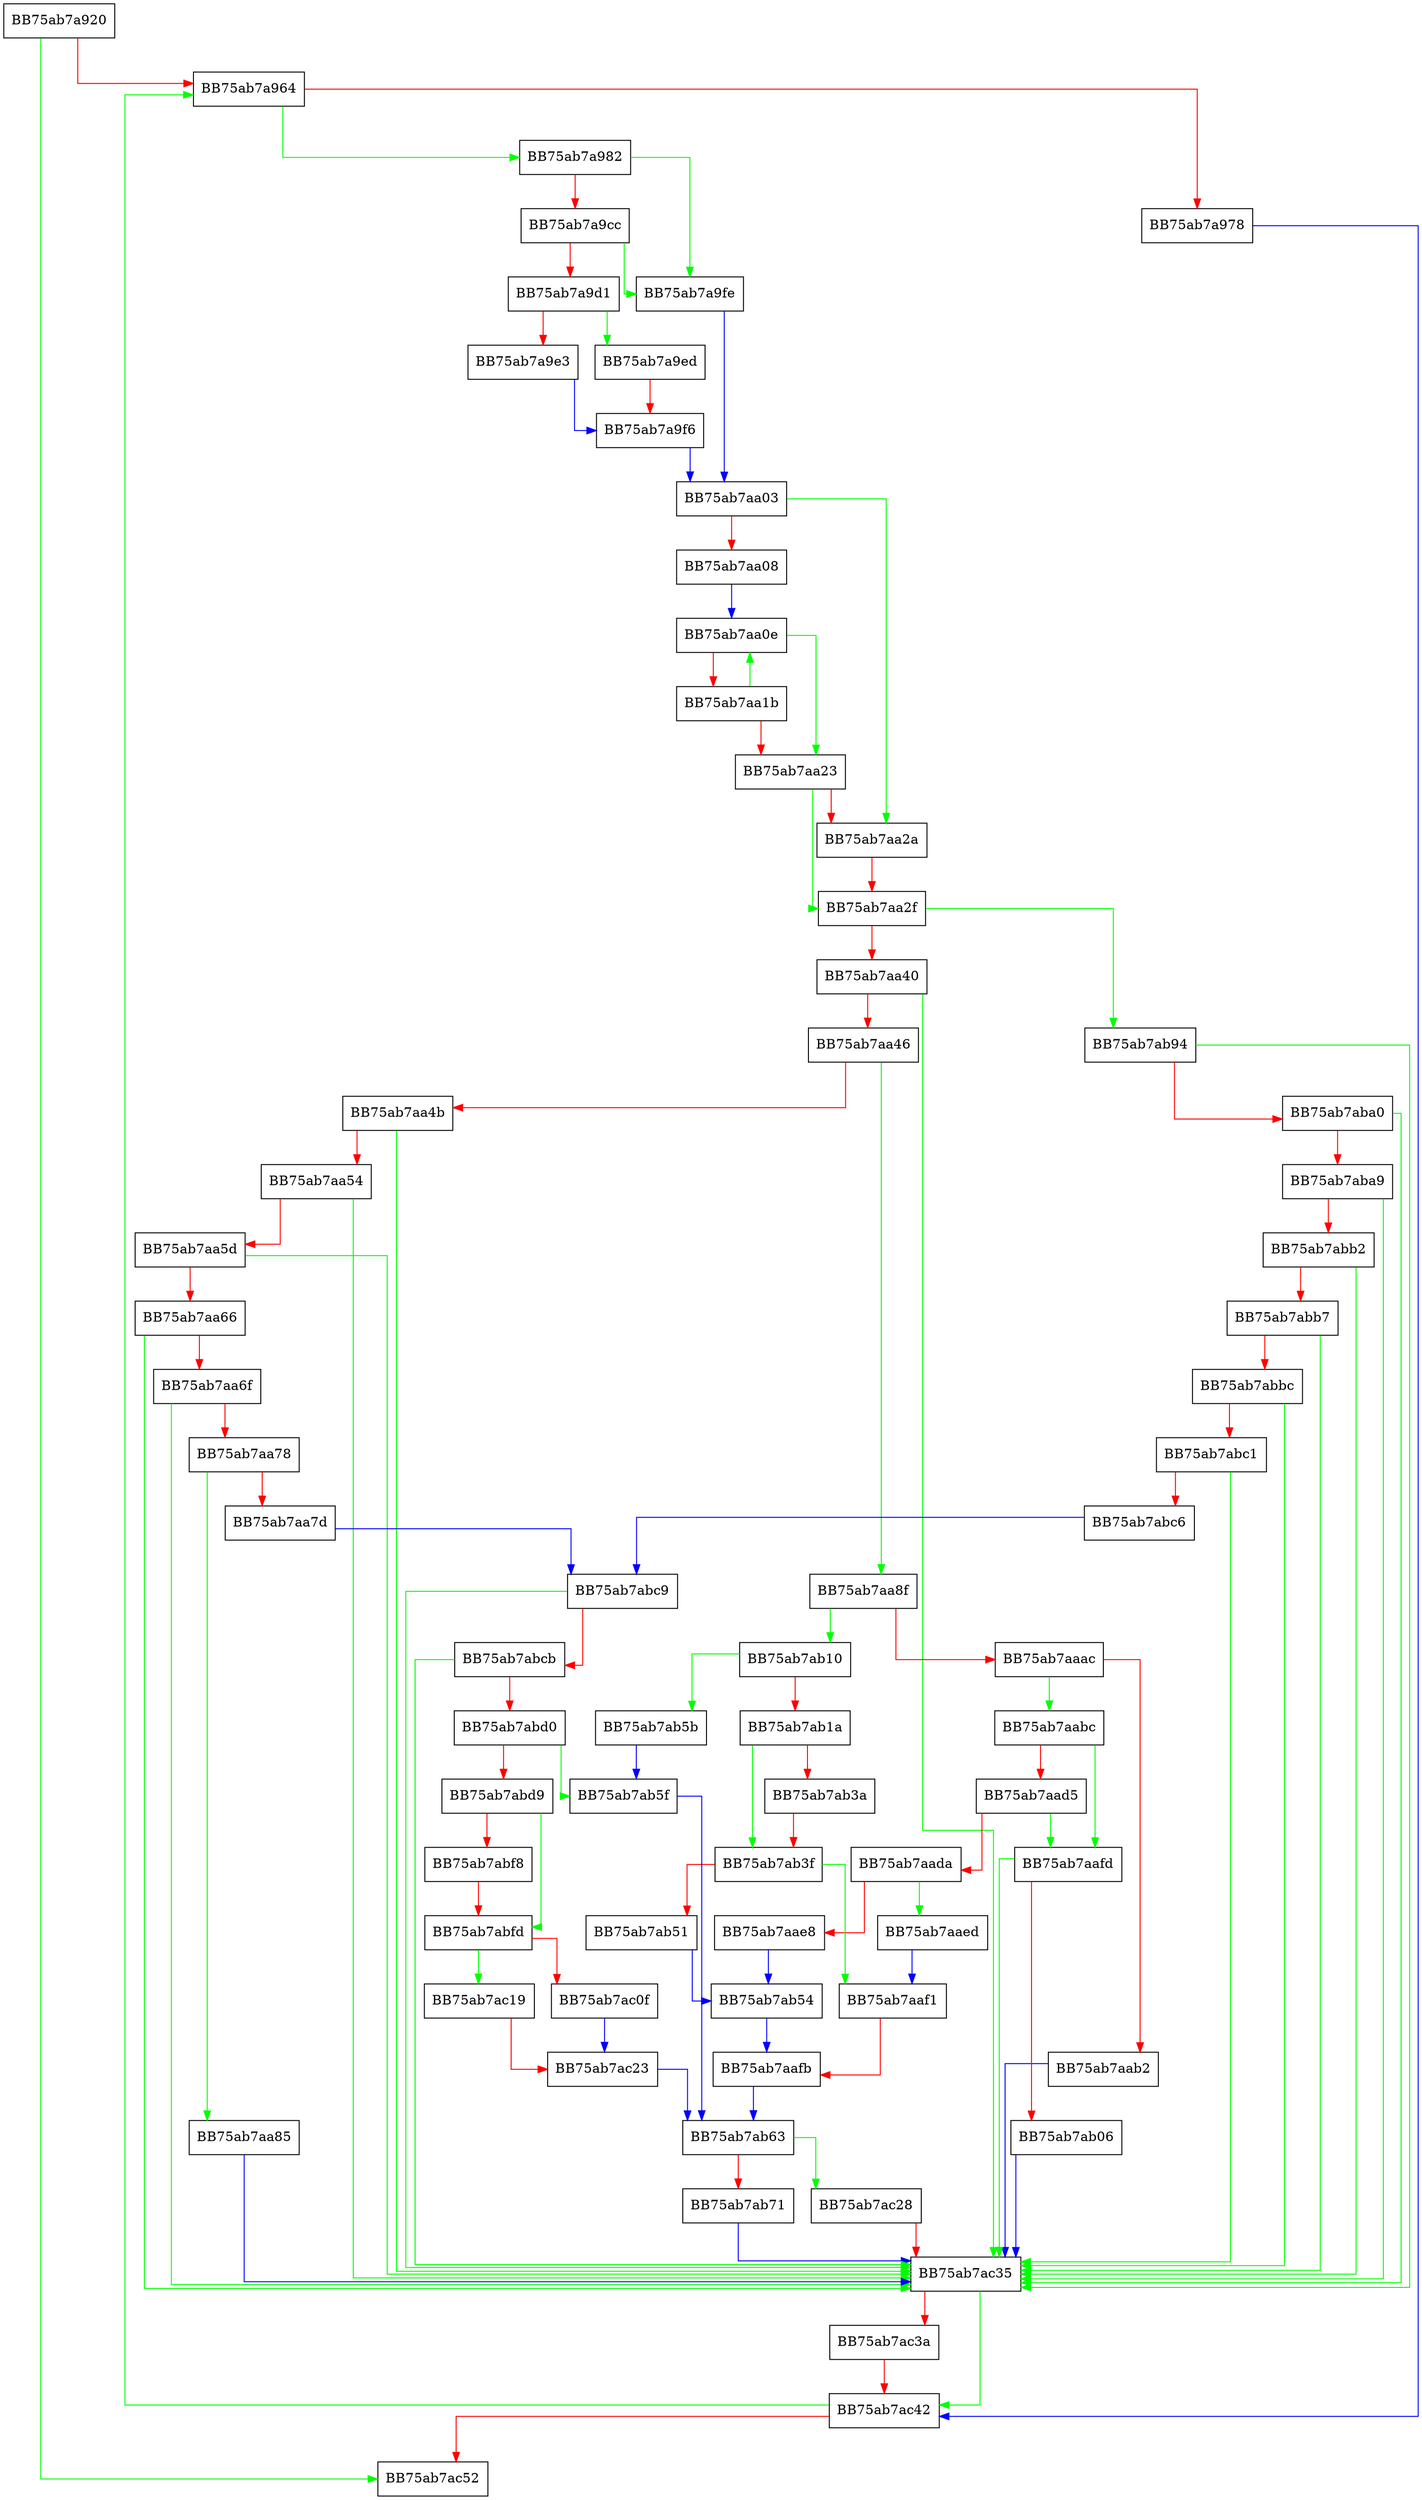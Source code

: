 digraph PushThreat {
  node [shape="box"];
  graph [splines=ortho];
  BB75ab7a920 -> BB75ab7ac52 [color="green"];
  BB75ab7a920 -> BB75ab7a964 [color="red"];
  BB75ab7a964 -> BB75ab7a982 [color="green"];
  BB75ab7a964 -> BB75ab7a978 [color="red"];
  BB75ab7a978 -> BB75ab7ac42 [color="blue"];
  BB75ab7a982 -> BB75ab7a9fe [color="green"];
  BB75ab7a982 -> BB75ab7a9cc [color="red"];
  BB75ab7a9cc -> BB75ab7a9fe [color="green"];
  BB75ab7a9cc -> BB75ab7a9d1 [color="red"];
  BB75ab7a9d1 -> BB75ab7a9ed [color="green"];
  BB75ab7a9d1 -> BB75ab7a9e3 [color="red"];
  BB75ab7a9e3 -> BB75ab7a9f6 [color="blue"];
  BB75ab7a9ed -> BB75ab7a9f6 [color="red"];
  BB75ab7a9f6 -> BB75ab7aa03 [color="blue"];
  BB75ab7a9fe -> BB75ab7aa03 [color="blue"];
  BB75ab7aa03 -> BB75ab7aa2a [color="green"];
  BB75ab7aa03 -> BB75ab7aa08 [color="red"];
  BB75ab7aa08 -> BB75ab7aa0e [color="blue"];
  BB75ab7aa0e -> BB75ab7aa23 [color="green"];
  BB75ab7aa0e -> BB75ab7aa1b [color="red"];
  BB75ab7aa1b -> BB75ab7aa0e [color="green"];
  BB75ab7aa1b -> BB75ab7aa23 [color="red"];
  BB75ab7aa23 -> BB75ab7aa2f [color="green"];
  BB75ab7aa23 -> BB75ab7aa2a [color="red"];
  BB75ab7aa2a -> BB75ab7aa2f [color="red"];
  BB75ab7aa2f -> BB75ab7ab94 [color="green"];
  BB75ab7aa2f -> BB75ab7aa40 [color="red"];
  BB75ab7aa40 -> BB75ab7ac35 [color="green"];
  BB75ab7aa40 -> BB75ab7aa46 [color="red"];
  BB75ab7aa46 -> BB75ab7aa8f [color="green"];
  BB75ab7aa46 -> BB75ab7aa4b [color="red"];
  BB75ab7aa4b -> BB75ab7ac35 [color="green"];
  BB75ab7aa4b -> BB75ab7aa54 [color="red"];
  BB75ab7aa54 -> BB75ab7ac35 [color="green"];
  BB75ab7aa54 -> BB75ab7aa5d [color="red"];
  BB75ab7aa5d -> BB75ab7ac35 [color="green"];
  BB75ab7aa5d -> BB75ab7aa66 [color="red"];
  BB75ab7aa66 -> BB75ab7ac35 [color="green"];
  BB75ab7aa66 -> BB75ab7aa6f [color="red"];
  BB75ab7aa6f -> BB75ab7ac35 [color="green"];
  BB75ab7aa6f -> BB75ab7aa78 [color="red"];
  BB75ab7aa78 -> BB75ab7aa85 [color="green"];
  BB75ab7aa78 -> BB75ab7aa7d [color="red"];
  BB75ab7aa7d -> BB75ab7abc9 [color="blue"];
  BB75ab7aa85 -> BB75ab7ac35 [color="blue"];
  BB75ab7aa8f -> BB75ab7ab10 [color="green"];
  BB75ab7aa8f -> BB75ab7aaac [color="red"];
  BB75ab7aaac -> BB75ab7aabc [color="green"];
  BB75ab7aaac -> BB75ab7aab2 [color="red"];
  BB75ab7aab2 -> BB75ab7ac35 [color="blue"];
  BB75ab7aabc -> BB75ab7aafd [color="green"];
  BB75ab7aabc -> BB75ab7aad5 [color="red"];
  BB75ab7aad5 -> BB75ab7aafd [color="green"];
  BB75ab7aad5 -> BB75ab7aada [color="red"];
  BB75ab7aada -> BB75ab7aaed [color="green"];
  BB75ab7aada -> BB75ab7aae8 [color="red"];
  BB75ab7aae8 -> BB75ab7ab54 [color="blue"];
  BB75ab7aaed -> BB75ab7aaf1 [color="blue"];
  BB75ab7aaf1 -> BB75ab7aafb [color="red"];
  BB75ab7aafb -> BB75ab7ab63 [color="blue"];
  BB75ab7aafd -> BB75ab7ac35 [color="green"];
  BB75ab7aafd -> BB75ab7ab06 [color="red"];
  BB75ab7ab06 -> BB75ab7ac35 [color="blue"];
  BB75ab7ab10 -> BB75ab7ab5b [color="green"];
  BB75ab7ab10 -> BB75ab7ab1a [color="red"];
  BB75ab7ab1a -> BB75ab7ab3f [color="green"];
  BB75ab7ab1a -> BB75ab7ab3a [color="red"];
  BB75ab7ab3a -> BB75ab7ab3f [color="red"];
  BB75ab7ab3f -> BB75ab7aaf1 [color="green"];
  BB75ab7ab3f -> BB75ab7ab51 [color="red"];
  BB75ab7ab51 -> BB75ab7ab54 [color="blue"];
  BB75ab7ab54 -> BB75ab7aafb [color="blue"];
  BB75ab7ab5b -> BB75ab7ab5f [color="blue"];
  BB75ab7ab5f -> BB75ab7ab63 [color="blue"];
  BB75ab7ab63 -> BB75ab7ac28 [color="green"];
  BB75ab7ab63 -> BB75ab7ab71 [color="red"];
  BB75ab7ab71 -> BB75ab7ac35 [color="blue"];
  BB75ab7ab94 -> BB75ab7ac35 [color="green"];
  BB75ab7ab94 -> BB75ab7aba0 [color="red"];
  BB75ab7aba0 -> BB75ab7ac35 [color="green"];
  BB75ab7aba0 -> BB75ab7aba9 [color="red"];
  BB75ab7aba9 -> BB75ab7ac35 [color="green"];
  BB75ab7aba9 -> BB75ab7abb2 [color="red"];
  BB75ab7abb2 -> BB75ab7ac35 [color="green"];
  BB75ab7abb2 -> BB75ab7abb7 [color="red"];
  BB75ab7abb7 -> BB75ab7ac35 [color="green"];
  BB75ab7abb7 -> BB75ab7abbc [color="red"];
  BB75ab7abbc -> BB75ab7ac35 [color="green"];
  BB75ab7abbc -> BB75ab7abc1 [color="red"];
  BB75ab7abc1 -> BB75ab7ac35 [color="green"];
  BB75ab7abc1 -> BB75ab7abc6 [color="red"];
  BB75ab7abc6 -> BB75ab7abc9 [color="blue"];
  BB75ab7abc9 -> BB75ab7ac35 [color="green"];
  BB75ab7abc9 -> BB75ab7abcb [color="red"];
  BB75ab7abcb -> BB75ab7ac35 [color="green"];
  BB75ab7abcb -> BB75ab7abd0 [color="red"];
  BB75ab7abd0 -> BB75ab7ab5f [color="green"];
  BB75ab7abd0 -> BB75ab7abd9 [color="red"];
  BB75ab7abd9 -> BB75ab7abfd [color="green"];
  BB75ab7abd9 -> BB75ab7abf8 [color="red"];
  BB75ab7abf8 -> BB75ab7abfd [color="red"];
  BB75ab7abfd -> BB75ab7ac19 [color="green"];
  BB75ab7abfd -> BB75ab7ac0f [color="red"];
  BB75ab7ac0f -> BB75ab7ac23 [color="blue"];
  BB75ab7ac19 -> BB75ab7ac23 [color="red"];
  BB75ab7ac23 -> BB75ab7ab63 [color="blue"];
  BB75ab7ac28 -> BB75ab7ac35 [color="red"];
  BB75ab7ac35 -> BB75ab7ac42 [color="green"];
  BB75ab7ac35 -> BB75ab7ac3a [color="red"];
  BB75ab7ac3a -> BB75ab7ac42 [color="red"];
  BB75ab7ac42 -> BB75ab7a964 [color="green"];
  BB75ab7ac42 -> BB75ab7ac52 [color="red"];
}